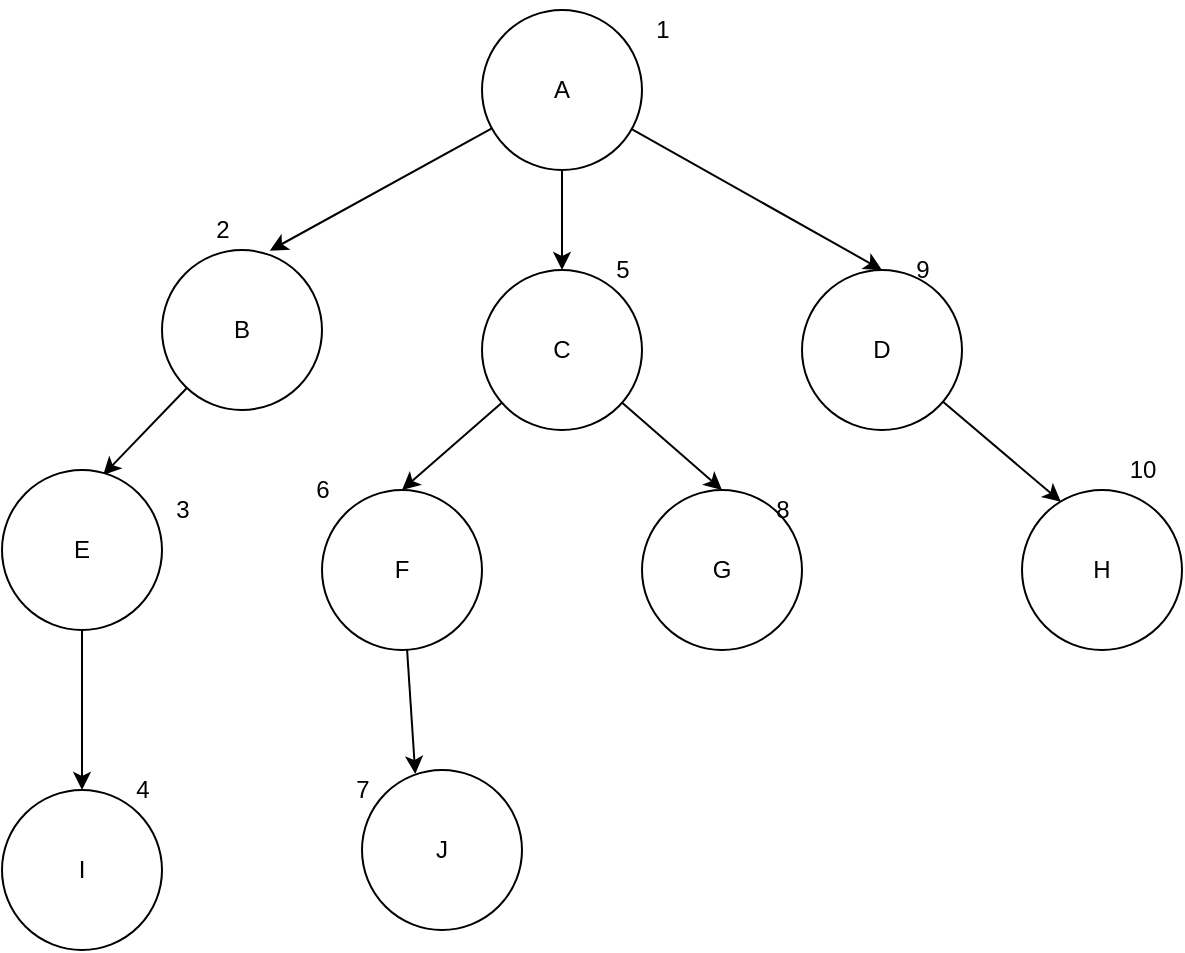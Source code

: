 <mxfile>
    <diagram id="D3JjfvZx4SGOAJH_KEfj" name="Page-1">
        <mxGraphModel dx="839" dy="307" grid="1" gridSize="10" guides="1" tooltips="1" connect="1" arrows="1" fold="1" page="1" pageScale="1" pageWidth="850" pageHeight="1100" math="0" shadow="0">
            <root>
                <mxCell id="0"/>
                <mxCell id="1" parent="0"/>
                <mxCell id="20" style="edgeStyle=none;html=1;entryX=0.674;entryY=0.004;entryDx=0;entryDy=0;entryPerimeter=0;" edge="1" parent="1" source="2" target="11">
                    <mxGeometry relative="1" as="geometry"/>
                </mxCell>
                <mxCell id="21" style="edgeStyle=none;html=1;entryX=0.5;entryY=0;entryDx=0;entryDy=0;" edge="1" parent="1" source="2" target="12">
                    <mxGeometry relative="1" as="geometry"/>
                </mxCell>
                <mxCell id="22" style="edgeStyle=none;html=1;entryX=0.5;entryY=0;entryDx=0;entryDy=0;" edge="1" parent="1" source="2" target="13">
                    <mxGeometry relative="1" as="geometry"/>
                </mxCell>
                <mxCell id="2" value="A" style="ellipse;whiteSpace=wrap;html=1;aspect=fixed;" vertex="1" parent="1">
                    <mxGeometry x="330" y="30" width="80" height="80" as="geometry"/>
                </mxCell>
                <mxCell id="23" style="edgeStyle=none;html=1;entryX=0.632;entryY=0.032;entryDx=0;entryDy=0;entryPerimeter=0;" edge="1" parent="1" source="11" target="14">
                    <mxGeometry relative="1" as="geometry"/>
                </mxCell>
                <mxCell id="11" value="B" style="ellipse;whiteSpace=wrap;html=1;aspect=fixed;" vertex="1" parent="1">
                    <mxGeometry x="170" y="150" width="80" height="80" as="geometry"/>
                </mxCell>
                <mxCell id="25" style="edgeStyle=none;html=1;entryX=0.5;entryY=0;entryDx=0;entryDy=0;" edge="1" parent="1" source="12" target="17">
                    <mxGeometry relative="1" as="geometry"/>
                </mxCell>
                <mxCell id="26" style="edgeStyle=none;html=1;entryX=0.5;entryY=0;entryDx=0;entryDy=0;" edge="1" parent="1" source="12" target="16">
                    <mxGeometry relative="1" as="geometry"/>
                </mxCell>
                <mxCell id="12" value="C" style="ellipse;whiteSpace=wrap;html=1;aspect=fixed;" vertex="1" parent="1">
                    <mxGeometry x="330" y="160" width="80" height="80" as="geometry"/>
                </mxCell>
                <mxCell id="28" style="edgeStyle=none;html=1;entryX=0.243;entryY=0.074;entryDx=0;entryDy=0;entryPerimeter=0;" edge="1" parent="1" source="13" target="19">
                    <mxGeometry relative="1" as="geometry"/>
                </mxCell>
                <mxCell id="13" value="D" style="ellipse;whiteSpace=wrap;html=1;aspect=fixed;" vertex="1" parent="1">
                    <mxGeometry x="490" y="160" width="80" height="80" as="geometry"/>
                </mxCell>
                <mxCell id="24" style="edgeStyle=none;html=1;entryX=0.5;entryY=0;entryDx=0;entryDy=0;" edge="1" parent="1" source="14" target="15">
                    <mxGeometry relative="1" as="geometry"/>
                </mxCell>
                <mxCell id="14" value="E" style="ellipse;whiteSpace=wrap;html=1;aspect=fixed;" vertex="1" parent="1">
                    <mxGeometry x="90" y="260" width="80" height="80" as="geometry"/>
                </mxCell>
                <mxCell id="15" value="I" style="ellipse;whiteSpace=wrap;html=1;aspect=fixed;" vertex="1" parent="1">
                    <mxGeometry x="90" y="420" width="80" height="80" as="geometry"/>
                </mxCell>
                <mxCell id="16" value="G" style="ellipse;whiteSpace=wrap;html=1;aspect=fixed;" vertex="1" parent="1">
                    <mxGeometry x="410" y="270" width="80" height="80" as="geometry"/>
                </mxCell>
                <mxCell id="27" style="edgeStyle=none;html=1;entryX=0.333;entryY=0.025;entryDx=0;entryDy=0;entryPerimeter=0;" edge="1" parent="1" source="17" target="18">
                    <mxGeometry relative="1" as="geometry"/>
                </mxCell>
                <mxCell id="17" value="F" style="ellipse;whiteSpace=wrap;html=1;aspect=fixed;" vertex="1" parent="1">
                    <mxGeometry x="250" y="270" width="80" height="80" as="geometry"/>
                </mxCell>
                <mxCell id="18" value="J" style="ellipse;whiteSpace=wrap;html=1;aspect=fixed;" vertex="1" parent="1">
                    <mxGeometry x="270" y="410" width="80" height="80" as="geometry"/>
                </mxCell>
                <mxCell id="19" value="H" style="ellipse;whiteSpace=wrap;html=1;aspect=fixed;" vertex="1" parent="1">
                    <mxGeometry x="600" y="270" width="80" height="80" as="geometry"/>
                </mxCell>
                <mxCell id="29" value="1" style="text;html=1;align=center;verticalAlign=middle;resizable=0;points=[];autosize=1;strokeColor=none;fillColor=none;" vertex="1" parent="1">
                    <mxGeometry x="405" y="25" width="30" height="30" as="geometry"/>
                </mxCell>
                <mxCell id="30" value="2" style="text;html=1;align=center;verticalAlign=middle;resizable=0;points=[];autosize=1;strokeColor=none;fillColor=none;" vertex="1" parent="1">
                    <mxGeometry x="185" y="125" width="30" height="30" as="geometry"/>
                </mxCell>
                <mxCell id="31" value="3" style="text;html=1;align=center;verticalAlign=middle;resizable=0;points=[];autosize=1;strokeColor=none;fillColor=none;" vertex="1" parent="1">
                    <mxGeometry x="165" y="265" width="30" height="30" as="geometry"/>
                </mxCell>
                <mxCell id="32" value="4" style="text;html=1;align=center;verticalAlign=middle;resizable=0;points=[];autosize=1;strokeColor=none;fillColor=none;" vertex="1" parent="1">
                    <mxGeometry x="145" y="405" width="30" height="30" as="geometry"/>
                </mxCell>
                <mxCell id="34" value="5" style="text;html=1;align=center;verticalAlign=middle;resizable=0;points=[];autosize=1;strokeColor=none;fillColor=none;" vertex="1" parent="1">
                    <mxGeometry x="385" y="145" width="30" height="30" as="geometry"/>
                </mxCell>
                <mxCell id="35" value="6" style="text;html=1;align=center;verticalAlign=middle;resizable=0;points=[];autosize=1;strokeColor=none;fillColor=none;" vertex="1" parent="1">
                    <mxGeometry x="235" y="255" width="30" height="30" as="geometry"/>
                </mxCell>
                <mxCell id="36" value="7" style="text;html=1;align=center;verticalAlign=middle;resizable=0;points=[];autosize=1;strokeColor=none;fillColor=none;" vertex="1" parent="1">
                    <mxGeometry x="255" y="405" width="30" height="30" as="geometry"/>
                </mxCell>
                <mxCell id="37" value="8" style="text;html=1;align=center;verticalAlign=middle;resizable=0;points=[];autosize=1;strokeColor=none;fillColor=none;" vertex="1" parent="1">
                    <mxGeometry x="465" y="265" width="30" height="30" as="geometry"/>
                </mxCell>
                <mxCell id="38" value="9" style="text;html=1;align=center;verticalAlign=middle;resizable=0;points=[];autosize=1;strokeColor=none;fillColor=none;" vertex="1" parent="1">
                    <mxGeometry x="535" y="145" width="30" height="30" as="geometry"/>
                </mxCell>
                <mxCell id="39" value="10" style="text;html=1;align=center;verticalAlign=middle;resizable=0;points=[];autosize=1;strokeColor=none;fillColor=none;" vertex="1" parent="1">
                    <mxGeometry x="640" y="245" width="40" height="30" as="geometry"/>
                </mxCell>
            </root>
        </mxGraphModel>
    </diagram>
</mxfile>
